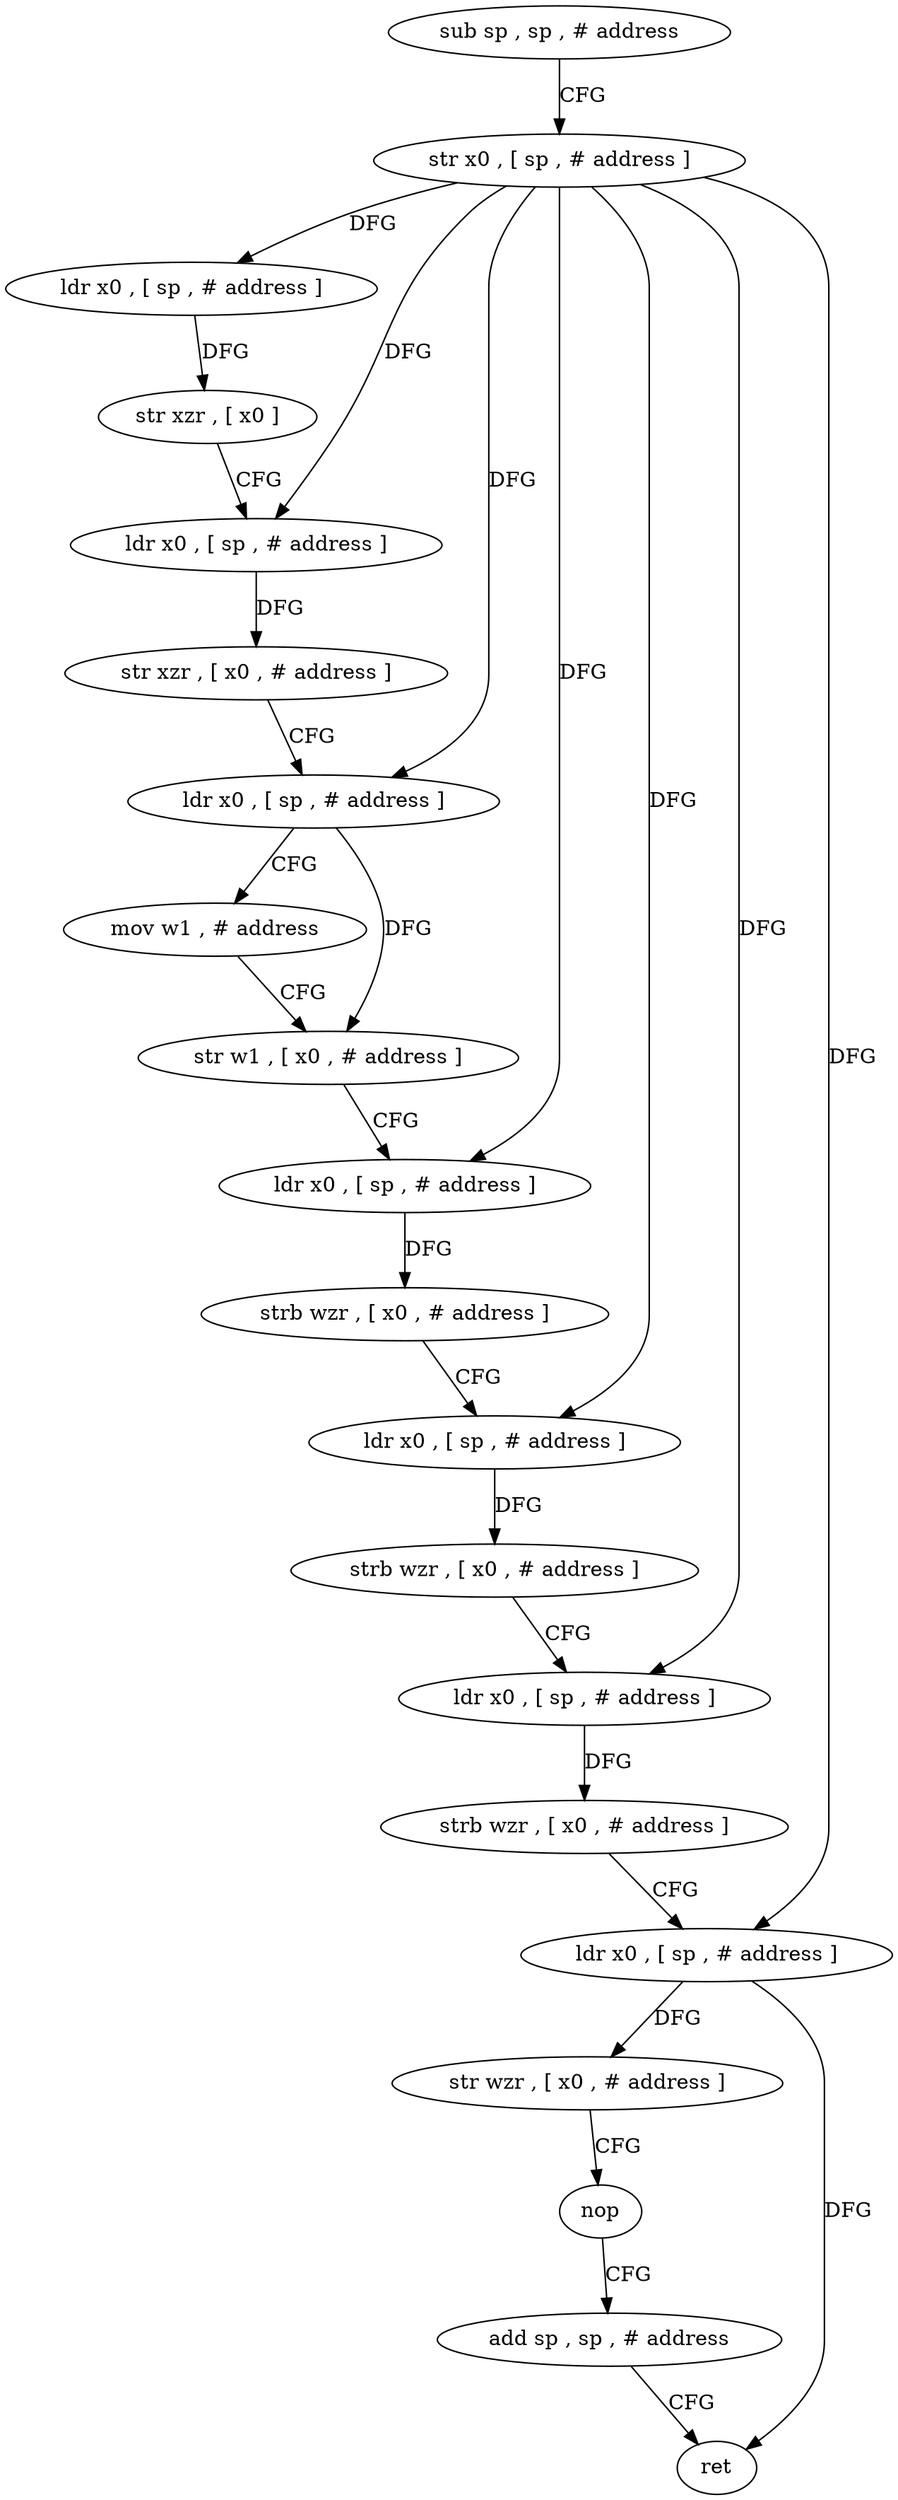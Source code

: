 digraph "func" {
"120352" [label = "sub sp , sp , # address" ]
"120356" [label = "str x0 , [ sp , # address ]" ]
"120360" [label = "ldr x0 , [ sp , # address ]" ]
"120364" [label = "str xzr , [ x0 ]" ]
"120368" [label = "ldr x0 , [ sp , # address ]" ]
"120372" [label = "str xzr , [ x0 , # address ]" ]
"120376" [label = "ldr x0 , [ sp , # address ]" ]
"120380" [label = "mov w1 , # address" ]
"120384" [label = "str w1 , [ x0 , # address ]" ]
"120388" [label = "ldr x0 , [ sp , # address ]" ]
"120392" [label = "strb wzr , [ x0 , # address ]" ]
"120396" [label = "ldr x0 , [ sp , # address ]" ]
"120400" [label = "strb wzr , [ x0 , # address ]" ]
"120404" [label = "ldr x0 , [ sp , # address ]" ]
"120408" [label = "strb wzr , [ x0 , # address ]" ]
"120412" [label = "ldr x0 , [ sp , # address ]" ]
"120416" [label = "str wzr , [ x0 , # address ]" ]
"120420" [label = "nop" ]
"120424" [label = "add sp , sp , # address" ]
"120428" [label = "ret" ]
"120352" -> "120356" [ label = "CFG" ]
"120356" -> "120360" [ label = "DFG" ]
"120356" -> "120368" [ label = "DFG" ]
"120356" -> "120376" [ label = "DFG" ]
"120356" -> "120388" [ label = "DFG" ]
"120356" -> "120396" [ label = "DFG" ]
"120356" -> "120404" [ label = "DFG" ]
"120356" -> "120412" [ label = "DFG" ]
"120360" -> "120364" [ label = "DFG" ]
"120364" -> "120368" [ label = "CFG" ]
"120368" -> "120372" [ label = "DFG" ]
"120372" -> "120376" [ label = "CFG" ]
"120376" -> "120380" [ label = "CFG" ]
"120376" -> "120384" [ label = "DFG" ]
"120380" -> "120384" [ label = "CFG" ]
"120384" -> "120388" [ label = "CFG" ]
"120388" -> "120392" [ label = "DFG" ]
"120392" -> "120396" [ label = "CFG" ]
"120396" -> "120400" [ label = "DFG" ]
"120400" -> "120404" [ label = "CFG" ]
"120404" -> "120408" [ label = "DFG" ]
"120408" -> "120412" [ label = "CFG" ]
"120412" -> "120416" [ label = "DFG" ]
"120412" -> "120428" [ label = "DFG" ]
"120416" -> "120420" [ label = "CFG" ]
"120420" -> "120424" [ label = "CFG" ]
"120424" -> "120428" [ label = "CFG" ]
}
